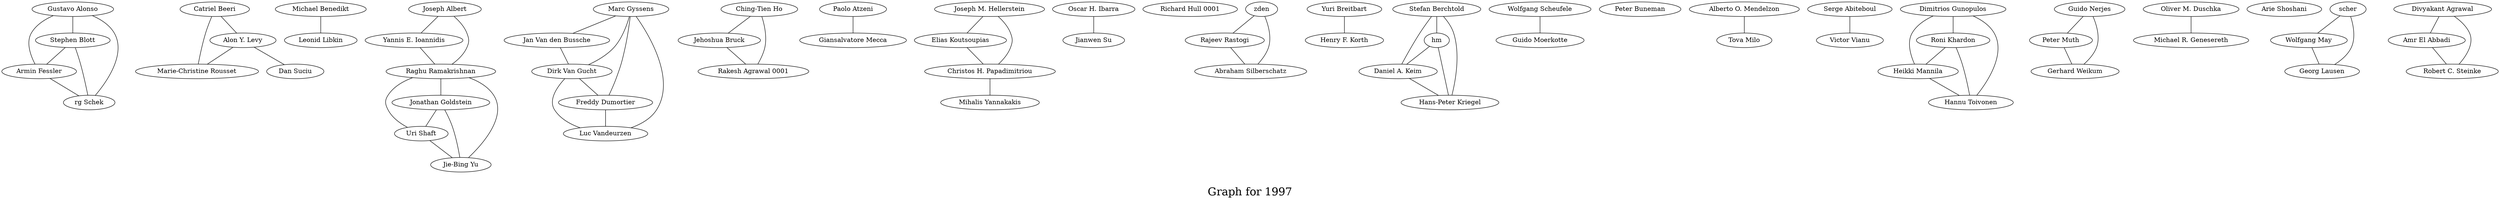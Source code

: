/*****
Graph for 1997
*****/

graph G {
  graph [splines=true overlap=false]
  node  [shape=ellipse, width=0.3, height=0.3]
  0 [label="Gustavo Alonso"];
  1 [label="Stephen Blott"];
  2 [label="Armin Fessler"];
  3 [label="rg Schek"];
  4 [label="Catriel Beeri"];
  5 [label="Alon Y. Levy"];
  6 [label="Marie-Christine Rousset"];
  7 [label="Michael Benedikt"];
  8 [label="Leonid Libkin"];
  9 [label="Joseph Albert"];
  10 [label="Yannis E. Ioannidis"];
  11 [label="Raghu Ramakrishnan"];
  12 [label="Marc Gyssens"];
  13 [label="Jan Van den Bussche"];
  14 [label="Dirk Van Gucht"];
  15 [label="Ching-Tien Ho"];
  16 [label="Jehoshua Bruck"];
  17 [label="Rakesh Agrawal 0001"];
  18 [label="Paolo Atzeni"];
  19 [label="Giansalvatore Mecca"];
  20 [label="Joseph M. Hellerstein"];
  21 [label="Elias Koutsoupias"];
  22 [label="Christos H. Papadimitriou"];
  23 [label="Dan Suciu"];
  24 [label="Jonathan Goldstein"];
  25 [label="Uri Shaft"];
  26 [label="Jie-Bing Yu"];
  27 [label="Oscar H. Ibarra"];
  28 [label="Jianwen Su"];
  29 [label="Richard Hull 0001"];
  30 [label="Freddy Dumortier"];
  31 [label="Luc Vandeurzen"];
  32 [label="Mihalis Yannakakis"];
  33 [label="zden"];
  34 [label="Rajeev Rastogi"];
  35 [label="Abraham Silberschatz"];
  36 [label="Yuri Breitbart"];
  37 [label="Henry F. Korth"];
  38 [label="Stefan Berchtold"];
  39 [label="hm"];
  40 [label="Daniel A. Keim"];
  41 [label="Hans-Peter Kriegel"];
  42 [label="Wolfgang Scheufele"];
  43 [label="Guido Moerkotte"];
  44 [label="Peter Buneman"];
  45 [label="Alberto O. Mendelzon"];
  46 [label="Tova Milo"];
  47 [label="Serge Abiteboul"];
  48 [label="Victor Vianu"];
  49 [label="Dimitrios Gunopulos"];
  50 [label="Roni Khardon"];
  51 [label="Heikki Mannila"];
  52 [label="Hannu Toivonen"];
  53 [label="Guido Nerjes"];
  54 [label="Peter Muth"];
  55 [label="Gerhard Weikum"];
  56 [label="Oliver M. Duschka"];
  57 [label="Michael R. Genesereth"];
  58 [label="Arie Shoshani"];
  59 [label="scher"];
  60 [label="Wolfgang May"];
  61 [label="Georg Lausen"];
  62 [label="Divyakant Agrawal"];
  63 [label="Amr El Abbadi"];
  64 [label="Robert C. Steinke"];
  0 -- 1;
  0 -- 2;
  0 -- 3;
  1 -- 2;
  1 -- 3;
  2 -- 3;
  4 -- 5;
  4 -- 6;
  5 -- 6;
  5 -- 23;
  7 -- 8;
  9 -- 10;
  9 -- 11;
  10 -- 11;
  11 -- 24;
  11 -- 25;
  11 -- 26;
  12 -- 13;
  12 -- 14;
  12 -- 30;
  12 -- 31;
  13 -- 14;
  14 -- 30;
  14 -- 31;
  15 -- 16;
  15 -- 17;
  16 -- 17;
  18 -- 19;
  20 -- 21;
  20 -- 22;
  21 -- 22;
  22 -- 32;
  24 -- 25;
  24 -- 26;
  25 -- 26;
  27 -- 28;
  30 -- 31;
  33 -- 34;
  33 -- 35;
  34 -- 35;
  36 -- 37;
  38 -- 39;
  38 -- 40;
  38 -- 41;
  39 -- 40;
  39 -- 41;
  40 -- 41;
  42 -- 43;
  45 -- 46;
  47 -- 48;
  49 -- 50;
  49 -- 51;
  49 -- 52;
  50 -- 51;
  50 -- 52;
  51 -- 52;
  53 -- 54;
  53 -- 55;
  54 -- 55;
  56 -- 57;
  59 -- 60;
  59 -- 61;
  60 -- 61;
  62 -- 63;
  62 -- 64;
  63 -- 64;
  label = "\nGraph for 1997\n";  fontsize=24;
}
